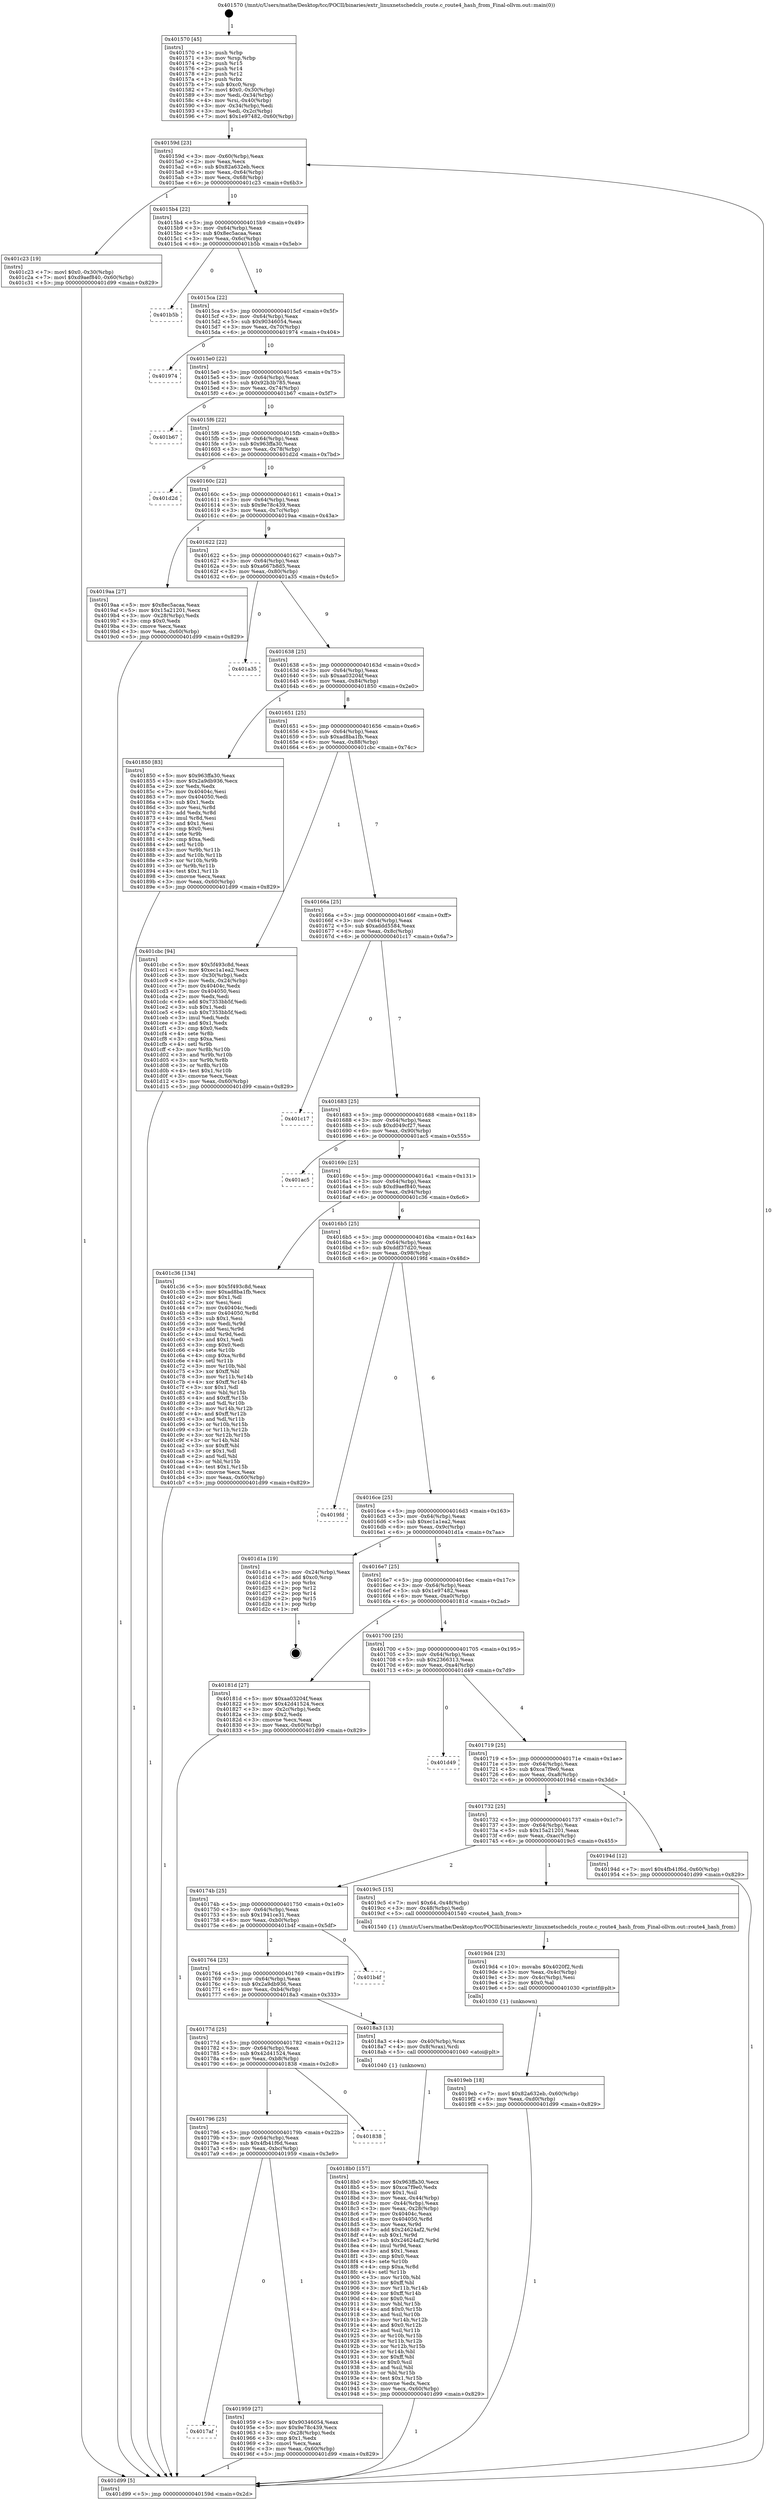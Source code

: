 digraph "0x401570" {
  label = "0x401570 (/mnt/c/Users/mathe/Desktop/tcc/POCII/binaries/extr_linuxnetschedcls_route.c_route4_hash_from_Final-ollvm.out::main(0))"
  labelloc = "t"
  node[shape=record]

  Entry [label="",width=0.3,height=0.3,shape=circle,fillcolor=black,style=filled]
  "0x40159d" [label="{
     0x40159d [23]\l
     | [instrs]\l
     &nbsp;&nbsp;0x40159d \<+3\>: mov -0x60(%rbp),%eax\l
     &nbsp;&nbsp;0x4015a0 \<+2\>: mov %eax,%ecx\l
     &nbsp;&nbsp;0x4015a2 \<+6\>: sub $0x82a632eb,%ecx\l
     &nbsp;&nbsp;0x4015a8 \<+3\>: mov %eax,-0x64(%rbp)\l
     &nbsp;&nbsp;0x4015ab \<+3\>: mov %ecx,-0x68(%rbp)\l
     &nbsp;&nbsp;0x4015ae \<+6\>: je 0000000000401c23 \<main+0x6b3\>\l
  }"]
  "0x401c23" [label="{
     0x401c23 [19]\l
     | [instrs]\l
     &nbsp;&nbsp;0x401c23 \<+7\>: movl $0x0,-0x30(%rbp)\l
     &nbsp;&nbsp;0x401c2a \<+7\>: movl $0xd9aef840,-0x60(%rbp)\l
     &nbsp;&nbsp;0x401c31 \<+5\>: jmp 0000000000401d99 \<main+0x829\>\l
  }"]
  "0x4015b4" [label="{
     0x4015b4 [22]\l
     | [instrs]\l
     &nbsp;&nbsp;0x4015b4 \<+5\>: jmp 00000000004015b9 \<main+0x49\>\l
     &nbsp;&nbsp;0x4015b9 \<+3\>: mov -0x64(%rbp),%eax\l
     &nbsp;&nbsp;0x4015bc \<+5\>: sub $0x8ec5acaa,%eax\l
     &nbsp;&nbsp;0x4015c1 \<+3\>: mov %eax,-0x6c(%rbp)\l
     &nbsp;&nbsp;0x4015c4 \<+6\>: je 0000000000401b5b \<main+0x5eb\>\l
  }"]
  Exit [label="",width=0.3,height=0.3,shape=circle,fillcolor=black,style=filled,peripheries=2]
  "0x401b5b" [label="{
     0x401b5b\l
  }", style=dashed]
  "0x4015ca" [label="{
     0x4015ca [22]\l
     | [instrs]\l
     &nbsp;&nbsp;0x4015ca \<+5\>: jmp 00000000004015cf \<main+0x5f\>\l
     &nbsp;&nbsp;0x4015cf \<+3\>: mov -0x64(%rbp),%eax\l
     &nbsp;&nbsp;0x4015d2 \<+5\>: sub $0x90346054,%eax\l
     &nbsp;&nbsp;0x4015d7 \<+3\>: mov %eax,-0x70(%rbp)\l
     &nbsp;&nbsp;0x4015da \<+6\>: je 0000000000401974 \<main+0x404\>\l
  }"]
  "0x4019eb" [label="{
     0x4019eb [18]\l
     | [instrs]\l
     &nbsp;&nbsp;0x4019eb \<+7\>: movl $0x82a632eb,-0x60(%rbp)\l
     &nbsp;&nbsp;0x4019f2 \<+6\>: mov %eax,-0xd0(%rbp)\l
     &nbsp;&nbsp;0x4019f8 \<+5\>: jmp 0000000000401d99 \<main+0x829\>\l
  }"]
  "0x401974" [label="{
     0x401974\l
  }", style=dashed]
  "0x4015e0" [label="{
     0x4015e0 [22]\l
     | [instrs]\l
     &nbsp;&nbsp;0x4015e0 \<+5\>: jmp 00000000004015e5 \<main+0x75\>\l
     &nbsp;&nbsp;0x4015e5 \<+3\>: mov -0x64(%rbp),%eax\l
     &nbsp;&nbsp;0x4015e8 \<+5\>: sub $0x92b3b785,%eax\l
     &nbsp;&nbsp;0x4015ed \<+3\>: mov %eax,-0x74(%rbp)\l
     &nbsp;&nbsp;0x4015f0 \<+6\>: je 0000000000401b67 \<main+0x5f7\>\l
  }"]
  "0x4019d4" [label="{
     0x4019d4 [23]\l
     | [instrs]\l
     &nbsp;&nbsp;0x4019d4 \<+10\>: movabs $0x4020f2,%rdi\l
     &nbsp;&nbsp;0x4019de \<+3\>: mov %eax,-0x4c(%rbp)\l
     &nbsp;&nbsp;0x4019e1 \<+3\>: mov -0x4c(%rbp),%esi\l
     &nbsp;&nbsp;0x4019e4 \<+2\>: mov $0x0,%al\l
     &nbsp;&nbsp;0x4019e6 \<+5\>: call 0000000000401030 \<printf@plt\>\l
     | [calls]\l
     &nbsp;&nbsp;0x401030 \{1\} (unknown)\l
  }"]
  "0x401b67" [label="{
     0x401b67\l
  }", style=dashed]
  "0x4015f6" [label="{
     0x4015f6 [22]\l
     | [instrs]\l
     &nbsp;&nbsp;0x4015f6 \<+5\>: jmp 00000000004015fb \<main+0x8b\>\l
     &nbsp;&nbsp;0x4015fb \<+3\>: mov -0x64(%rbp),%eax\l
     &nbsp;&nbsp;0x4015fe \<+5\>: sub $0x963ffa30,%eax\l
     &nbsp;&nbsp;0x401603 \<+3\>: mov %eax,-0x78(%rbp)\l
     &nbsp;&nbsp;0x401606 \<+6\>: je 0000000000401d2d \<main+0x7bd\>\l
  }"]
  "0x4017af" [label="{
     0x4017af\l
  }", style=dashed]
  "0x401d2d" [label="{
     0x401d2d\l
  }", style=dashed]
  "0x40160c" [label="{
     0x40160c [22]\l
     | [instrs]\l
     &nbsp;&nbsp;0x40160c \<+5\>: jmp 0000000000401611 \<main+0xa1\>\l
     &nbsp;&nbsp;0x401611 \<+3\>: mov -0x64(%rbp),%eax\l
     &nbsp;&nbsp;0x401614 \<+5\>: sub $0x9e78c439,%eax\l
     &nbsp;&nbsp;0x401619 \<+3\>: mov %eax,-0x7c(%rbp)\l
     &nbsp;&nbsp;0x40161c \<+6\>: je 00000000004019aa \<main+0x43a\>\l
  }"]
  "0x401959" [label="{
     0x401959 [27]\l
     | [instrs]\l
     &nbsp;&nbsp;0x401959 \<+5\>: mov $0x90346054,%eax\l
     &nbsp;&nbsp;0x40195e \<+5\>: mov $0x9e78c439,%ecx\l
     &nbsp;&nbsp;0x401963 \<+3\>: mov -0x28(%rbp),%edx\l
     &nbsp;&nbsp;0x401966 \<+3\>: cmp $0x1,%edx\l
     &nbsp;&nbsp;0x401969 \<+3\>: cmovl %ecx,%eax\l
     &nbsp;&nbsp;0x40196c \<+3\>: mov %eax,-0x60(%rbp)\l
     &nbsp;&nbsp;0x40196f \<+5\>: jmp 0000000000401d99 \<main+0x829\>\l
  }"]
  "0x4019aa" [label="{
     0x4019aa [27]\l
     | [instrs]\l
     &nbsp;&nbsp;0x4019aa \<+5\>: mov $0x8ec5acaa,%eax\l
     &nbsp;&nbsp;0x4019af \<+5\>: mov $0x15a21201,%ecx\l
     &nbsp;&nbsp;0x4019b4 \<+3\>: mov -0x28(%rbp),%edx\l
     &nbsp;&nbsp;0x4019b7 \<+3\>: cmp $0x0,%edx\l
     &nbsp;&nbsp;0x4019ba \<+3\>: cmove %ecx,%eax\l
     &nbsp;&nbsp;0x4019bd \<+3\>: mov %eax,-0x60(%rbp)\l
     &nbsp;&nbsp;0x4019c0 \<+5\>: jmp 0000000000401d99 \<main+0x829\>\l
  }"]
  "0x401622" [label="{
     0x401622 [22]\l
     | [instrs]\l
     &nbsp;&nbsp;0x401622 \<+5\>: jmp 0000000000401627 \<main+0xb7\>\l
     &nbsp;&nbsp;0x401627 \<+3\>: mov -0x64(%rbp),%eax\l
     &nbsp;&nbsp;0x40162a \<+5\>: sub $0xa667b8d5,%eax\l
     &nbsp;&nbsp;0x40162f \<+3\>: mov %eax,-0x80(%rbp)\l
     &nbsp;&nbsp;0x401632 \<+6\>: je 0000000000401a35 \<main+0x4c5\>\l
  }"]
  "0x401796" [label="{
     0x401796 [25]\l
     | [instrs]\l
     &nbsp;&nbsp;0x401796 \<+5\>: jmp 000000000040179b \<main+0x22b\>\l
     &nbsp;&nbsp;0x40179b \<+3\>: mov -0x64(%rbp),%eax\l
     &nbsp;&nbsp;0x40179e \<+5\>: sub $0x4fb41f6d,%eax\l
     &nbsp;&nbsp;0x4017a3 \<+6\>: mov %eax,-0xbc(%rbp)\l
     &nbsp;&nbsp;0x4017a9 \<+6\>: je 0000000000401959 \<main+0x3e9\>\l
  }"]
  "0x401a35" [label="{
     0x401a35\l
  }", style=dashed]
  "0x401638" [label="{
     0x401638 [25]\l
     | [instrs]\l
     &nbsp;&nbsp;0x401638 \<+5\>: jmp 000000000040163d \<main+0xcd\>\l
     &nbsp;&nbsp;0x40163d \<+3\>: mov -0x64(%rbp),%eax\l
     &nbsp;&nbsp;0x401640 \<+5\>: sub $0xaa03204f,%eax\l
     &nbsp;&nbsp;0x401645 \<+6\>: mov %eax,-0x84(%rbp)\l
     &nbsp;&nbsp;0x40164b \<+6\>: je 0000000000401850 \<main+0x2e0\>\l
  }"]
  "0x401838" [label="{
     0x401838\l
  }", style=dashed]
  "0x401850" [label="{
     0x401850 [83]\l
     | [instrs]\l
     &nbsp;&nbsp;0x401850 \<+5\>: mov $0x963ffa30,%eax\l
     &nbsp;&nbsp;0x401855 \<+5\>: mov $0x2a9db936,%ecx\l
     &nbsp;&nbsp;0x40185a \<+2\>: xor %edx,%edx\l
     &nbsp;&nbsp;0x40185c \<+7\>: mov 0x40404c,%esi\l
     &nbsp;&nbsp;0x401863 \<+7\>: mov 0x404050,%edi\l
     &nbsp;&nbsp;0x40186a \<+3\>: sub $0x1,%edx\l
     &nbsp;&nbsp;0x40186d \<+3\>: mov %esi,%r8d\l
     &nbsp;&nbsp;0x401870 \<+3\>: add %edx,%r8d\l
     &nbsp;&nbsp;0x401873 \<+4\>: imul %r8d,%esi\l
     &nbsp;&nbsp;0x401877 \<+3\>: and $0x1,%esi\l
     &nbsp;&nbsp;0x40187a \<+3\>: cmp $0x0,%esi\l
     &nbsp;&nbsp;0x40187d \<+4\>: sete %r9b\l
     &nbsp;&nbsp;0x401881 \<+3\>: cmp $0xa,%edi\l
     &nbsp;&nbsp;0x401884 \<+4\>: setl %r10b\l
     &nbsp;&nbsp;0x401888 \<+3\>: mov %r9b,%r11b\l
     &nbsp;&nbsp;0x40188b \<+3\>: and %r10b,%r11b\l
     &nbsp;&nbsp;0x40188e \<+3\>: xor %r10b,%r9b\l
     &nbsp;&nbsp;0x401891 \<+3\>: or %r9b,%r11b\l
     &nbsp;&nbsp;0x401894 \<+4\>: test $0x1,%r11b\l
     &nbsp;&nbsp;0x401898 \<+3\>: cmovne %ecx,%eax\l
     &nbsp;&nbsp;0x40189b \<+3\>: mov %eax,-0x60(%rbp)\l
     &nbsp;&nbsp;0x40189e \<+5\>: jmp 0000000000401d99 \<main+0x829\>\l
  }"]
  "0x401651" [label="{
     0x401651 [25]\l
     | [instrs]\l
     &nbsp;&nbsp;0x401651 \<+5\>: jmp 0000000000401656 \<main+0xe6\>\l
     &nbsp;&nbsp;0x401656 \<+3\>: mov -0x64(%rbp),%eax\l
     &nbsp;&nbsp;0x401659 \<+5\>: sub $0xad8ba1fb,%eax\l
     &nbsp;&nbsp;0x40165e \<+6\>: mov %eax,-0x88(%rbp)\l
     &nbsp;&nbsp;0x401664 \<+6\>: je 0000000000401cbc \<main+0x74c\>\l
  }"]
  "0x4018b0" [label="{
     0x4018b0 [157]\l
     | [instrs]\l
     &nbsp;&nbsp;0x4018b0 \<+5\>: mov $0x963ffa30,%ecx\l
     &nbsp;&nbsp;0x4018b5 \<+5\>: mov $0xca7f9e0,%edx\l
     &nbsp;&nbsp;0x4018ba \<+3\>: mov $0x1,%sil\l
     &nbsp;&nbsp;0x4018bd \<+3\>: mov %eax,-0x44(%rbp)\l
     &nbsp;&nbsp;0x4018c0 \<+3\>: mov -0x44(%rbp),%eax\l
     &nbsp;&nbsp;0x4018c3 \<+3\>: mov %eax,-0x28(%rbp)\l
     &nbsp;&nbsp;0x4018c6 \<+7\>: mov 0x40404c,%eax\l
     &nbsp;&nbsp;0x4018cd \<+8\>: mov 0x404050,%r8d\l
     &nbsp;&nbsp;0x4018d5 \<+3\>: mov %eax,%r9d\l
     &nbsp;&nbsp;0x4018d8 \<+7\>: add $0x24624af2,%r9d\l
     &nbsp;&nbsp;0x4018df \<+4\>: sub $0x1,%r9d\l
     &nbsp;&nbsp;0x4018e3 \<+7\>: sub $0x24624af2,%r9d\l
     &nbsp;&nbsp;0x4018ea \<+4\>: imul %r9d,%eax\l
     &nbsp;&nbsp;0x4018ee \<+3\>: and $0x1,%eax\l
     &nbsp;&nbsp;0x4018f1 \<+3\>: cmp $0x0,%eax\l
     &nbsp;&nbsp;0x4018f4 \<+4\>: sete %r10b\l
     &nbsp;&nbsp;0x4018f8 \<+4\>: cmp $0xa,%r8d\l
     &nbsp;&nbsp;0x4018fc \<+4\>: setl %r11b\l
     &nbsp;&nbsp;0x401900 \<+3\>: mov %r10b,%bl\l
     &nbsp;&nbsp;0x401903 \<+3\>: xor $0xff,%bl\l
     &nbsp;&nbsp;0x401906 \<+3\>: mov %r11b,%r14b\l
     &nbsp;&nbsp;0x401909 \<+4\>: xor $0xff,%r14b\l
     &nbsp;&nbsp;0x40190d \<+4\>: xor $0x0,%sil\l
     &nbsp;&nbsp;0x401911 \<+3\>: mov %bl,%r15b\l
     &nbsp;&nbsp;0x401914 \<+4\>: and $0x0,%r15b\l
     &nbsp;&nbsp;0x401918 \<+3\>: and %sil,%r10b\l
     &nbsp;&nbsp;0x40191b \<+3\>: mov %r14b,%r12b\l
     &nbsp;&nbsp;0x40191e \<+4\>: and $0x0,%r12b\l
     &nbsp;&nbsp;0x401922 \<+3\>: and %sil,%r11b\l
     &nbsp;&nbsp;0x401925 \<+3\>: or %r10b,%r15b\l
     &nbsp;&nbsp;0x401928 \<+3\>: or %r11b,%r12b\l
     &nbsp;&nbsp;0x40192b \<+3\>: xor %r12b,%r15b\l
     &nbsp;&nbsp;0x40192e \<+3\>: or %r14b,%bl\l
     &nbsp;&nbsp;0x401931 \<+3\>: xor $0xff,%bl\l
     &nbsp;&nbsp;0x401934 \<+4\>: or $0x0,%sil\l
     &nbsp;&nbsp;0x401938 \<+3\>: and %sil,%bl\l
     &nbsp;&nbsp;0x40193b \<+3\>: or %bl,%r15b\l
     &nbsp;&nbsp;0x40193e \<+4\>: test $0x1,%r15b\l
     &nbsp;&nbsp;0x401942 \<+3\>: cmovne %edx,%ecx\l
     &nbsp;&nbsp;0x401945 \<+3\>: mov %ecx,-0x60(%rbp)\l
     &nbsp;&nbsp;0x401948 \<+5\>: jmp 0000000000401d99 \<main+0x829\>\l
  }"]
  "0x401cbc" [label="{
     0x401cbc [94]\l
     | [instrs]\l
     &nbsp;&nbsp;0x401cbc \<+5\>: mov $0x5f493c8d,%eax\l
     &nbsp;&nbsp;0x401cc1 \<+5\>: mov $0xec1a1ea2,%ecx\l
     &nbsp;&nbsp;0x401cc6 \<+3\>: mov -0x30(%rbp),%edx\l
     &nbsp;&nbsp;0x401cc9 \<+3\>: mov %edx,-0x24(%rbp)\l
     &nbsp;&nbsp;0x401ccc \<+7\>: mov 0x40404c,%edx\l
     &nbsp;&nbsp;0x401cd3 \<+7\>: mov 0x404050,%esi\l
     &nbsp;&nbsp;0x401cda \<+2\>: mov %edx,%edi\l
     &nbsp;&nbsp;0x401cdc \<+6\>: add $0x7353bb5f,%edi\l
     &nbsp;&nbsp;0x401ce2 \<+3\>: sub $0x1,%edi\l
     &nbsp;&nbsp;0x401ce5 \<+6\>: sub $0x7353bb5f,%edi\l
     &nbsp;&nbsp;0x401ceb \<+3\>: imul %edi,%edx\l
     &nbsp;&nbsp;0x401cee \<+3\>: and $0x1,%edx\l
     &nbsp;&nbsp;0x401cf1 \<+3\>: cmp $0x0,%edx\l
     &nbsp;&nbsp;0x401cf4 \<+4\>: sete %r8b\l
     &nbsp;&nbsp;0x401cf8 \<+3\>: cmp $0xa,%esi\l
     &nbsp;&nbsp;0x401cfb \<+4\>: setl %r9b\l
     &nbsp;&nbsp;0x401cff \<+3\>: mov %r8b,%r10b\l
     &nbsp;&nbsp;0x401d02 \<+3\>: and %r9b,%r10b\l
     &nbsp;&nbsp;0x401d05 \<+3\>: xor %r9b,%r8b\l
     &nbsp;&nbsp;0x401d08 \<+3\>: or %r8b,%r10b\l
     &nbsp;&nbsp;0x401d0b \<+4\>: test $0x1,%r10b\l
     &nbsp;&nbsp;0x401d0f \<+3\>: cmovne %ecx,%eax\l
     &nbsp;&nbsp;0x401d12 \<+3\>: mov %eax,-0x60(%rbp)\l
     &nbsp;&nbsp;0x401d15 \<+5\>: jmp 0000000000401d99 \<main+0x829\>\l
  }"]
  "0x40166a" [label="{
     0x40166a [25]\l
     | [instrs]\l
     &nbsp;&nbsp;0x40166a \<+5\>: jmp 000000000040166f \<main+0xff\>\l
     &nbsp;&nbsp;0x40166f \<+3\>: mov -0x64(%rbp),%eax\l
     &nbsp;&nbsp;0x401672 \<+5\>: sub $0xaddd5584,%eax\l
     &nbsp;&nbsp;0x401677 \<+6\>: mov %eax,-0x8c(%rbp)\l
     &nbsp;&nbsp;0x40167d \<+6\>: je 0000000000401c17 \<main+0x6a7\>\l
  }"]
  "0x40177d" [label="{
     0x40177d [25]\l
     | [instrs]\l
     &nbsp;&nbsp;0x40177d \<+5\>: jmp 0000000000401782 \<main+0x212\>\l
     &nbsp;&nbsp;0x401782 \<+3\>: mov -0x64(%rbp),%eax\l
     &nbsp;&nbsp;0x401785 \<+5\>: sub $0x42d41524,%eax\l
     &nbsp;&nbsp;0x40178a \<+6\>: mov %eax,-0xb8(%rbp)\l
     &nbsp;&nbsp;0x401790 \<+6\>: je 0000000000401838 \<main+0x2c8\>\l
  }"]
  "0x401c17" [label="{
     0x401c17\l
  }", style=dashed]
  "0x401683" [label="{
     0x401683 [25]\l
     | [instrs]\l
     &nbsp;&nbsp;0x401683 \<+5\>: jmp 0000000000401688 \<main+0x118\>\l
     &nbsp;&nbsp;0x401688 \<+3\>: mov -0x64(%rbp),%eax\l
     &nbsp;&nbsp;0x40168b \<+5\>: sub $0xd049cf27,%eax\l
     &nbsp;&nbsp;0x401690 \<+6\>: mov %eax,-0x90(%rbp)\l
     &nbsp;&nbsp;0x401696 \<+6\>: je 0000000000401ac5 \<main+0x555\>\l
  }"]
  "0x4018a3" [label="{
     0x4018a3 [13]\l
     | [instrs]\l
     &nbsp;&nbsp;0x4018a3 \<+4\>: mov -0x40(%rbp),%rax\l
     &nbsp;&nbsp;0x4018a7 \<+4\>: mov 0x8(%rax),%rdi\l
     &nbsp;&nbsp;0x4018ab \<+5\>: call 0000000000401040 \<atoi@plt\>\l
     | [calls]\l
     &nbsp;&nbsp;0x401040 \{1\} (unknown)\l
  }"]
  "0x401ac5" [label="{
     0x401ac5\l
  }", style=dashed]
  "0x40169c" [label="{
     0x40169c [25]\l
     | [instrs]\l
     &nbsp;&nbsp;0x40169c \<+5\>: jmp 00000000004016a1 \<main+0x131\>\l
     &nbsp;&nbsp;0x4016a1 \<+3\>: mov -0x64(%rbp),%eax\l
     &nbsp;&nbsp;0x4016a4 \<+5\>: sub $0xd9aef840,%eax\l
     &nbsp;&nbsp;0x4016a9 \<+6\>: mov %eax,-0x94(%rbp)\l
     &nbsp;&nbsp;0x4016af \<+6\>: je 0000000000401c36 \<main+0x6c6\>\l
  }"]
  "0x401764" [label="{
     0x401764 [25]\l
     | [instrs]\l
     &nbsp;&nbsp;0x401764 \<+5\>: jmp 0000000000401769 \<main+0x1f9\>\l
     &nbsp;&nbsp;0x401769 \<+3\>: mov -0x64(%rbp),%eax\l
     &nbsp;&nbsp;0x40176c \<+5\>: sub $0x2a9db936,%eax\l
     &nbsp;&nbsp;0x401771 \<+6\>: mov %eax,-0xb4(%rbp)\l
     &nbsp;&nbsp;0x401777 \<+6\>: je 00000000004018a3 \<main+0x333\>\l
  }"]
  "0x401c36" [label="{
     0x401c36 [134]\l
     | [instrs]\l
     &nbsp;&nbsp;0x401c36 \<+5\>: mov $0x5f493c8d,%eax\l
     &nbsp;&nbsp;0x401c3b \<+5\>: mov $0xad8ba1fb,%ecx\l
     &nbsp;&nbsp;0x401c40 \<+2\>: mov $0x1,%dl\l
     &nbsp;&nbsp;0x401c42 \<+2\>: xor %esi,%esi\l
     &nbsp;&nbsp;0x401c44 \<+7\>: mov 0x40404c,%edi\l
     &nbsp;&nbsp;0x401c4b \<+8\>: mov 0x404050,%r8d\l
     &nbsp;&nbsp;0x401c53 \<+3\>: sub $0x1,%esi\l
     &nbsp;&nbsp;0x401c56 \<+3\>: mov %edi,%r9d\l
     &nbsp;&nbsp;0x401c59 \<+3\>: add %esi,%r9d\l
     &nbsp;&nbsp;0x401c5c \<+4\>: imul %r9d,%edi\l
     &nbsp;&nbsp;0x401c60 \<+3\>: and $0x1,%edi\l
     &nbsp;&nbsp;0x401c63 \<+3\>: cmp $0x0,%edi\l
     &nbsp;&nbsp;0x401c66 \<+4\>: sete %r10b\l
     &nbsp;&nbsp;0x401c6a \<+4\>: cmp $0xa,%r8d\l
     &nbsp;&nbsp;0x401c6e \<+4\>: setl %r11b\l
     &nbsp;&nbsp;0x401c72 \<+3\>: mov %r10b,%bl\l
     &nbsp;&nbsp;0x401c75 \<+3\>: xor $0xff,%bl\l
     &nbsp;&nbsp;0x401c78 \<+3\>: mov %r11b,%r14b\l
     &nbsp;&nbsp;0x401c7b \<+4\>: xor $0xff,%r14b\l
     &nbsp;&nbsp;0x401c7f \<+3\>: xor $0x1,%dl\l
     &nbsp;&nbsp;0x401c82 \<+3\>: mov %bl,%r15b\l
     &nbsp;&nbsp;0x401c85 \<+4\>: and $0xff,%r15b\l
     &nbsp;&nbsp;0x401c89 \<+3\>: and %dl,%r10b\l
     &nbsp;&nbsp;0x401c8c \<+3\>: mov %r14b,%r12b\l
     &nbsp;&nbsp;0x401c8f \<+4\>: and $0xff,%r12b\l
     &nbsp;&nbsp;0x401c93 \<+3\>: and %dl,%r11b\l
     &nbsp;&nbsp;0x401c96 \<+3\>: or %r10b,%r15b\l
     &nbsp;&nbsp;0x401c99 \<+3\>: or %r11b,%r12b\l
     &nbsp;&nbsp;0x401c9c \<+3\>: xor %r12b,%r15b\l
     &nbsp;&nbsp;0x401c9f \<+3\>: or %r14b,%bl\l
     &nbsp;&nbsp;0x401ca2 \<+3\>: xor $0xff,%bl\l
     &nbsp;&nbsp;0x401ca5 \<+3\>: or $0x1,%dl\l
     &nbsp;&nbsp;0x401ca8 \<+2\>: and %dl,%bl\l
     &nbsp;&nbsp;0x401caa \<+3\>: or %bl,%r15b\l
     &nbsp;&nbsp;0x401cad \<+4\>: test $0x1,%r15b\l
     &nbsp;&nbsp;0x401cb1 \<+3\>: cmovne %ecx,%eax\l
     &nbsp;&nbsp;0x401cb4 \<+3\>: mov %eax,-0x60(%rbp)\l
     &nbsp;&nbsp;0x401cb7 \<+5\>: jmp 0000000000401d99 \<main+0x829\>\l
  }"]
  "0x4016b5" [label="{
     0x4016b5 [25]\l
     | [instrs]\l
     &nbsp;&nbsp;0x4016b5 \<+5\>: jmp 00000000004016ba \<main+0x14a\>\l
     &nbsp;&nbsp;0x4016ba \<+3\>: mov -0x64(%rbp),%eax\l
     &nbsp;&nbsp;0x4016bd \<+5\>: sub $0xddf37d20,%eax\l
     &nbsp;&nbsp;0x4016c2 \<+6\>: mov %eax,-0x98(%rbp)\l
     &nbsp;&nbsp;0x4016c8 \<+6\>: je 00000000004019fd \<main+0x48d\>\l
  }"]
  "0x401b4f" [label="{
     0x401b4f\l
  }", style=dashed]
  "0x4019fd" [label="{
     0x4019fd\l
  }", style=dashed]
  "0x4016ce" [label="{
     0x4016ce [25]\l
     | [instrs]\l
     &nbsp;&nbsp;0x4016ce \<+5\>: jmp 00000000004016d3 \<main+0x163\>\l
     &nbsp;&nbsp;0x4016d3 \<+3\>: mov -0x64(%rbp),%eax\l
     &nbsp;&nbsp;0x4016d6 \<+5\>: sub $0xec1a1ea2,%eax\l
     &nbsp;&nbsp;0x4016db \<+6\>: mov %eax,-0x9c(%rbp)\l
     &nbsp;&nbsp;0x4016e1 \<+6\>: je 0000000000401d1a \<main+0x7aa\>\l
  }"]
  "0x40174b" [label="{
     0x40174b [25]\l
     | [instrs]\l
     &nbsp;&nbsp;0x40174b \<+5\>: jmp 0000000000401750 \<main+0x1e0\>\l
     &nbsp;&nbsp;0x401750 \<+3\>: mov -0x64(%rbp),%eax\l
     &nbsp;&nbsp;0x401753 \<+5\>: sub $0x1941ce31,%eax\l
     &nbsp;&nbsp;0x401758 \<+6\>: mov %eax,-0xb0(%rbp)\l
     &nbsp;&nbsp;0x40175e \<+6\>: je 0000000000401b4f \<main+0x5df\>\l
  }"]
  "0x401d1a" [label="{
     0x401d1a [19]\l
     | [instrs]\l
     &nbsp;&nbsp;0x401d1a \<+3\>: mov -0x24(%rbp),%eax\l
     &nbsp;&nbsp;0x401d1d \<+7\>: add $0xc0,%rsp\l
     &nbsp;&nbsp;0x401d24 \<+1\>: pop %rbx\l
     &nbsp;&nbsp;0x401d25 \<+2\>: pop %r12\l
     &nbsp;&nbsp;0x401d27 \<+2\>: pop %r14\l
     &nbsp;&nbsp;0x401d29 \<+2\>: pop %r15\l
     &nbsp;&nbsp;0x401d2b \<+1\>: pop %rbp\l
     &nbsp;&nbsp;0x401d2c \<+1\>: ret\l
  }"]
  "0x4016e7" [label="{
     0x4016e7 [25]\l
     | [instrs]\l
     &nbsp;&nbsp;0x4016e7 \<+5\>: jmp 00000000004016ec \<main+0x17c\>\l
     &nbsp;&nbsp;0x4016ec \<+3\>: mov -0x64(%rbp),%eax\l
     &nbsp;&nbsp;0x4016ef \<+5\>: sub $0x1e97482,%eax\l
     &nbsp;&nbsp;0x4016f4 \<+6\>: mov %eax,-0xa0(%rbp)\l
     &nbsp;&nbsp;0x4016fa \<+6\>: je 000000000040181d \<main+0x2ad\>\l
  }"]
  "0x4019c5" [label="{
     0x4019c5 [15]\l
     | [instrs]\l
     &nbsp;&nbsp;0x4019c5 \<+7\>: movl $0x64,-0x48(%rbp)\l
     &nbsp;&nbsp;0x4019cc \<+3\>: mov -0x48(%rbp),%edi\l
     &nbsp;&nbsp;0x4019cf \<+5\>: call 0000000000401540 \<route4_hash_from\>\l
     | [calls]\l
     &nbsp;&nbsp;0x401540 \{1\} (/mnt/c/Users/mathe/Desktop/tcc/POCII/binaries/extr_linuxnetschedcls_route.c_route4_hash_from_Final-ollvm.out::route4_hash_from)\l
  }"]
  "0x40181d" [label="{
     0x40181d [27]\l
     | [instrs]\l
     &nbsp;&nbsp;0x40181d \<+5\>: mov $0xaa03204f,%eax\l
     &nbsp;&nbsp;0x401822 \<+5\>: mov $0x42d41524,%ecx\l
     &nbsp;&nbsp;0x401827 \<+3\>: mov -0x2c(%rbp),%edx\l
     &nbsp;&nbsp;0x40182a \<+3\>: cmp $0x2,%edx\l
     &nbsp;&nbsp;0x40182d \<+3\>: cmovne %ecx,%eax\l
     &nbsp;&nbsp;0x401830 \<+3\>: mov %eax,-0x60(%rbp)\l
     &nbsp;&nbsp;0x401833 \<+5\>: jmp 0000000000401d99 \<main+0x829\>\l
  }"]
  "0x401700" [label="{
     0x401700 [25]\l
     | [instrs]\l
     &nbsp;&nbsp;0x401700 \<+5\>: jmp 0000000000401705 \<main+0x195\>\l
     &nbsp;&nbsp;0x401705 \<+3\>: mov -0x64(%rbp),%eax\l
     &nbsp;&nbsp;0x401708 \<+5\>: sub $0x2366313,%eax\l
     &nbsp;&nbsp;0x40170d \<+6\>: mov %eax,-0xa4(%rbp)\l
     &nbsp;&nbsp;0x401713 \<+6\>: je 0000000000401d49 \<main+0x7d9\>\l
  }"]
  "0x401d99" [label="{
     0x401d99 [5]\l
     | [instrs]\l
     &nbsp;&nbsp;0x401d99 \<+5\>: jmp 000000000040159d \<main+0x2d\>\l
  }"]
  "0x401570" [label="{
     0x401570 [45]\l
     | [instrs]\l
     &nbsp;&nbsp;0x401570 \<+1\>: push %rbp\l
     &nbsp;&nbsp;0x401571 \<+3\>: mov %rsp,%rbp\l
     &nbsp;&nbsp;0x401574 \<+2\>: push %r15\l
     &nbsp;&nbsp;0x401576 \<+2\>: push %r14\l
     &nbsp;&nbsp;0x401578 \<+2\>: push %r12\l
     &nbsp;&nbsp;0x40157a \<+1\>: push %rbx\l
     &nbsp;&nbsp;0x40157b \<+7\>: sub $0xc0,%rsp\l
     &nbsp;&nbsp;0x401582 \<+7\>: movl $0x0,-0x30(%rbp)\l
     &nbsp;&nbsp;0x401589 \<+3\>: mov %edi,-0x34(%rbp)\l
     &nbsp;&nbsp;0x40158c \<+4\>: mov %rsi,-0x40(%rbp)\l
     &nbsp;&nbsp;0x401590 \<+3\>: mov -0x34(%rbp),%edi\l
     &nbsp;&nbsp;0x401593 \<+3\>: mov %edi,-0x2c(%rbp)\l
     &nbsp;&nbsp;0x401596 \<+7\>: movl $0x1e97482,-0x60(%rbp)\l
  }"]
  "0x401732" [label="{
     0x401732 [25]\l
     | [instrs]\l
     &nbsp;&nbsp;0x401732 \<+5\>: jmp 0000000000401737 \<main+0x1c7\>\l
     &nbsp;&nbsp;0x401737 \<+3\>: mov -0x64(%rbp),%eax\l
     &nbsp;&nbsp;0x40173a \<+5\>: sub $0x15a21201,%eax\l
     &nbsp;&nbsp;0x40173f \<+6\>: mov %eax,-0xac(%rbp)\l
     &nbsp;&nbsp;0x401745 \<+6\>: je 00000000004019c5 \<main+0x455\>\l
  }"]
  "0x401d49" [label="{
     0x401d49\l
  }", style=dashed]
  "0x401719" [label="{
     0x401719 [25]\l
     | [instrs]\l
     &nbsp;&nbsp;0x401719 \<+5\>: jmp 000000000040171e \<main+0x1ae\>\l
     &nbsp;&nbsp;0x40171e \<+3\>: mov -0x64(%rbp),%eax\l
     &nbsp;&nbsp;0x401721 \<+5\>: sub $0xca7f9e0,%eax\l
     &nbsp;&nbsp;0x401726 \<+6\>: mov %eax,-0xa8(%rbp)\l
     &nbsp;&nbsp;0x40172c \<+6\>: je 000000000040194d \<main+0x3dd\>\l
  }"]
  "0x40194d" [label="{
     0x40194d [12]\l
     | [instrs]\l
     &nbsp;&nbsp;0x40194d \<+7\>: movl $0x4fb41f6d,-0x60(%rbp)\l
     &nbsp;&nbsp;0x401954 \<+5\>: jmp 0000000000401d99 \<main+0x829\>\l
  }"]
  Entry -> "0x401570" [label=" 1"]
  "0x40159d" -> "0x401c23" [label=" 1"]
  "0x40159d" -> "0x4015b4" [label=" 10"]
  "0x401d1a" -> Exit [label=" 1"]
  "0x4015b4" -> "0x401b5b" [label=" 0"]
  "0x4015b4" -> "0x4015ca" [label=" 10"]
  "0x401cbc" -> "0x401d99" [label=" 1"]
  "0x4015ca" -> "0x401974" [label=" 0"]
  "0x4015ca" -> "0x4015e0" [label=" 10"]
  "0x401c36" -> "0x401d99" [label=" 1"]
  "0x4015e0" -> "0x401b67" [label=" 0"]
  "0x4015e0" -> "0x4015f6" [label=" 10"]
  "0x401c23" -> "0x401d99" [label=" 1"]
  "0x4015f6" -> "0x401d2d" [label=" 0"]
  "0x4015f6" -> "0x40160c" [label=" 10"]
  "0x4019eb" -> "0x401d99" [label=" 1"]
  "0x40160c" -> "0x4019aa" [label=" 1"]
  "0x40160c" -> "0x401622" [label=" 9"]
  "0x4019d4" -> "0x4019eb" [label=" 1"]
  "0x401622" -> "0x401a35" [label=" 0"]
  "0x401622" -> "0x401638" [label=" 9"]
  "0x4019aa" -> "0x401d99" [label=" 1"]
  "0x401638" -> "0x401850" [label=" 1"]
  "0x401638" -> "0x401651" [label=" 8"]
  "0x401959" -> "0x401d99" [label=" 1"]
  "0x401651" -> "0x401cbc" [label=" 1"]
  "0x401651" -> "0x40166a" [label=" 7"]
  "0x401796" -> "0x401959" [label=" 1"]
  "0x40166a" -> "0x401c17" [label=" 0"]
  "0x40166a" -> "0x401683" [label=" 7"]
  "0x4019c5" -> "0x4019d4" [label=" 1"]
  "0x401683" -> "0x401ac5" [label=" 0"]
  "0x401683" -> "0x40169c" [label=" 7"]
  "0x40177d" -> "0x401796" [label=" 1"]
  "0x40169c" -> "0x401c36" [label=" 1"]
  "0x40169c" -> "0x4016b5" [label=" 6"]
  "0x401796" -> "0x4017af" [label=" 0"]
  "0x4016b5" -> "0x4019fd" [label=" 0"]
  "0x4016b5" -> "0x4016ce" [label=" 6"]
  "0x40194d" -> "0x401d99" [label=" 1"]
  "0x4016ce" -> "0x401d1a" [label=" 1"]
  "0x4016ce" -> "0x4016e7" [label=" 5"]
  "0x4018a3" -> "0x4018b0" [label=" 1"]
  "0x4016e7" -> "0x40181d" [label=" 1"]
  "0x4016e7" -> "0x401700" [label=" 4"]
  "0x40181d" -> "0x401d99" [label=" 1"]
  "0x401570" -> "0x40159d" [label=" 1"]
  "0x401d99" -> "0x40159d" [label=" 10"]
  "0x401850" -> "0x401d99" [label=" 1"]
  "0x401764" -> "0x40177d" [label=" 1"]
  "0x401700" -> "0x401d49" [label=" 0"]
  "0x401700" -> "0x401719" [label=" 4"]
  "0x40177d" -> "0x401838" [label=" 0"]
  "0x401719" -> "0x40194d" [label=" 1"]
  "0x401719" -> "0x401732" [label=" 3"]
  "0x401764" -> "0x4018a3" [label=" 1"]
  "0x401732" -> "0x4019c5" [label=" 1"]
  "0x401732" -> "0x40174b" [label=" 2"]
  "0x4018b0" -> "0x401d99" [label=" 1"]
  "0x40174b" -> "0x401b4f" [label=" 0"]
  "0x40174b" -> "0x401764" [label=" 2"]
}
